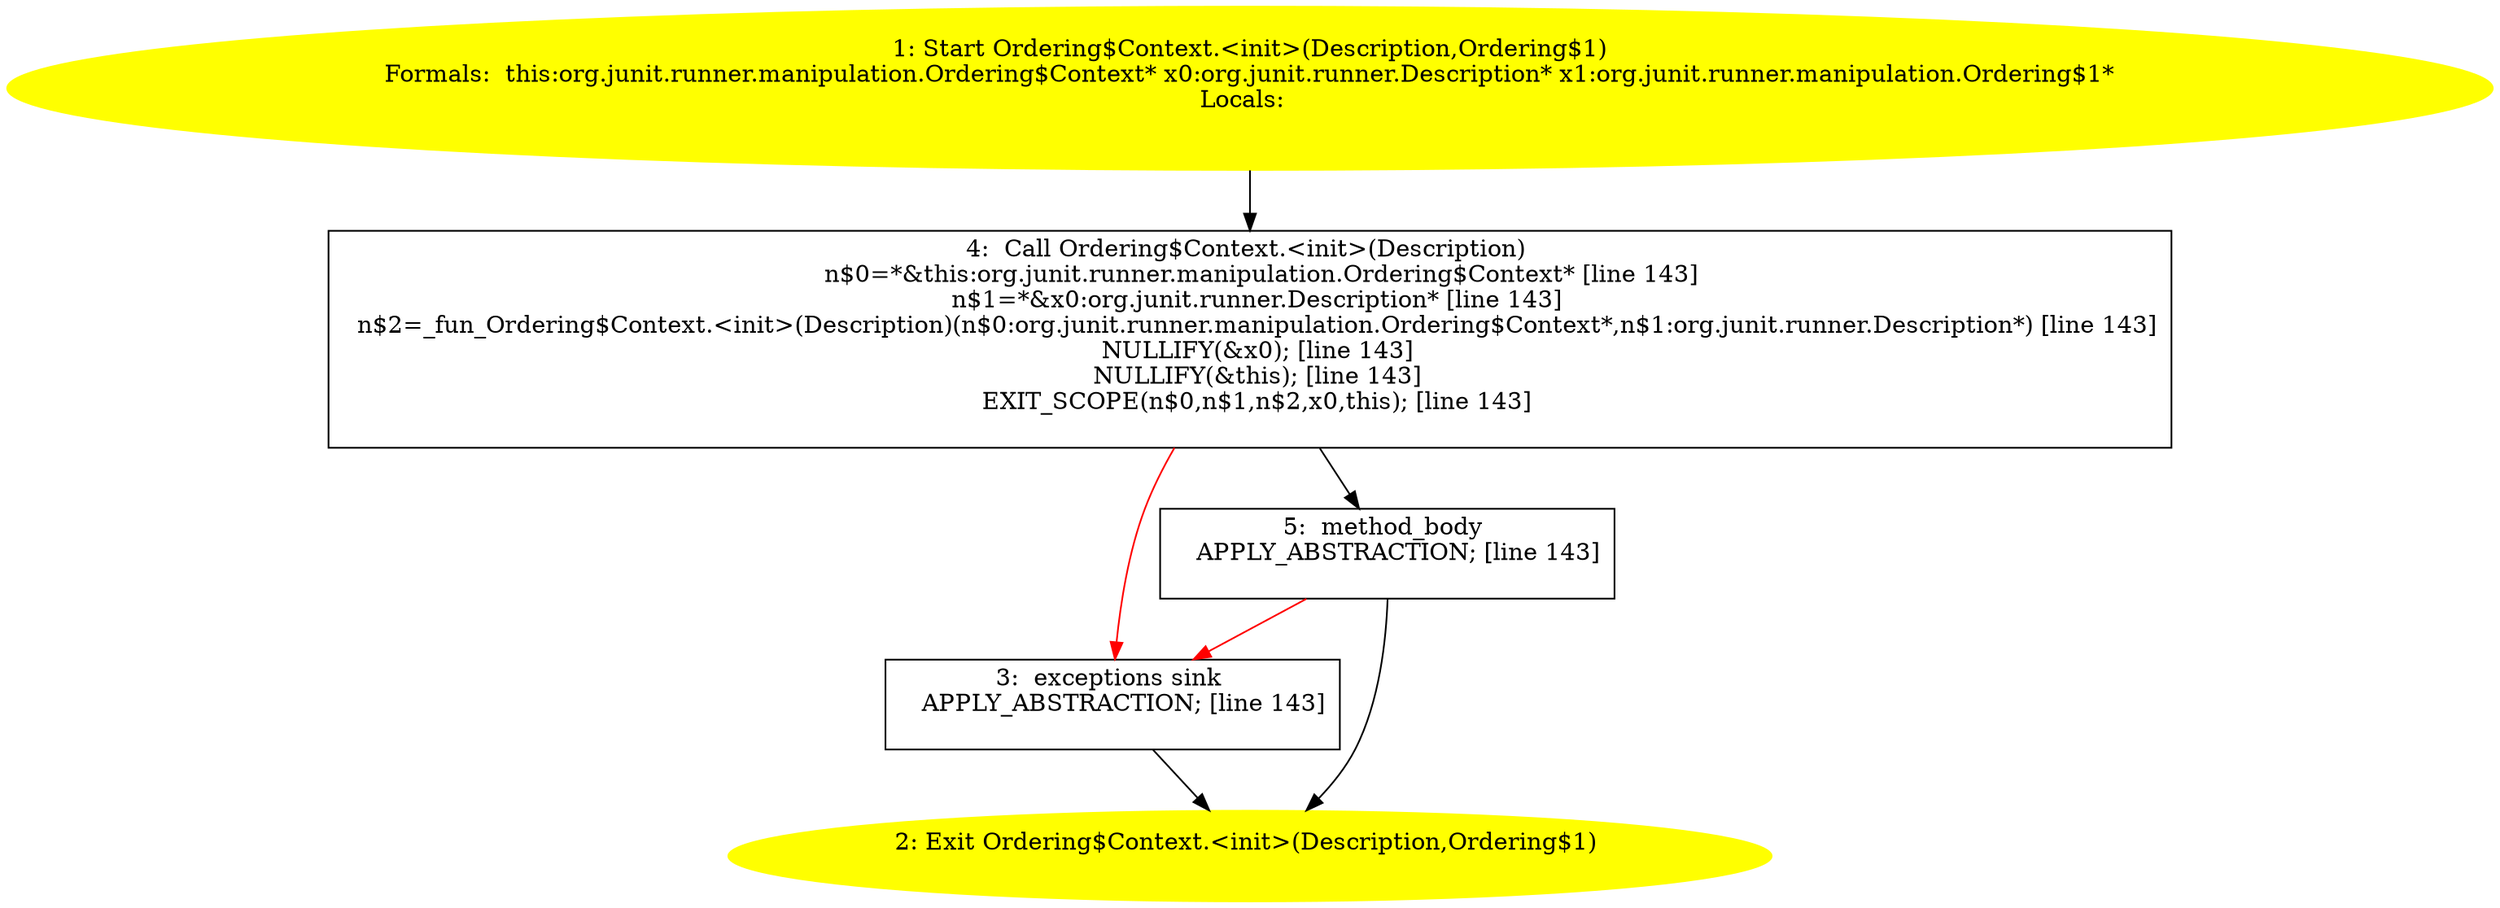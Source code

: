 /* @generated */
digraph cfg {
"org.junit.runner.manipulation.Ordering$Context.<init>(org.junit.runner.Description,org.junit.runner..e1424459443428638a09fa1c684e2595_1" [label="1: Start Ordering$Context.<init>(Description,Ordering$1)\nFormals:  this:org.junit.runner.manipulation.Ordering$Context* x0:org.junit.runner.Description* x1:org.junit.runner.manipulation.Ordering$1*\nLocals:  \n  " color=yellow style=filled]
	

	 "org.junit.runner.manipulation.Ordering$Context.<init>(org.junit.runner.Description,org.junit.runner..e1424459443428638a09fa1c684e2595_1" -> "org.junit.runner.manipulation.Ordering$Context.<init>(org.junit.runner.Description,org.junit.runner..e1424459443428638a09fa1c684e2595_4" ;
"org.junit.runner.manipulation.Ordering$Context.<init>(org.junit.runner.Description,org.junit.runner..e1424459443428638a09fa1c684e2595_2" [label="2: Exit Ordering$Context.<init>(Description,Ordering$1) \n  " color=yellow style=filled]
	

"org.junit.runner.manipulation.Ordering$Context.<init>(org.junit.runner.Description,org.junit.runner..e1424459443428638a09fa1c684e2595_3" [label="3:  exceptions sink \n   APPLY_ABSTRACTION; [line 143]\n " shape="box"]
	

	 "org.junit.runner.manipulation.Ordering$Context.<init>(org.junit.runner.Description,org.junit.runner..e1424459443428638a09fa1c684e2595_3" -> "org.junit.runner.manipulation.Ordering$Context.<init>(org.junit.runner.Description,org.junit.runner..e1424459443428638a09fa1c684e2595_2" ;
"org.junit.runner.manipulation.Ordering$Context.<init>(org.junit.runner.Description,org.junit.runner..e1424459443428638a09fa1c684e2595_4" [label="4:  Call Ordering$Context.<init>(Description) \n   n$0=*&this:org.junit.runner.manipulation.Ordering$Context* [line 143]\n  n$1=*&x0:org.junit.runner.Description* [line 143]\n  n$2=_fun_Ordering$Context.<init>(Description)(n$0:org.junit.runner.manipulation.Ordering$Context*,n$1:org.junit.runner.Description*) [line 143]\n  NULLIFY(&x0); [line 143]\n  NULLIFY(&this); [line 143]\n  EXIT_SCOPE(n$0,n$1,n$2,x0,this); [line 143]\n " shape="box"]
	

	 "org.junit.runner.manipulation.Ordering$Context.<init>(org.junit.runner.Description,org.junit.runner..e1424459443428638a09fa1c684e2595_4" -> "org.junit.runner.manipulation.Ordering$Context.<init>(org.junit.runner.Description,org.junit.runner..e1424459443428638a09fa1c684e2595_5" ;
	 "org.junit.runner.manipulation.Ordering$Context.<init>(org.junit.runner.Description,org.junit.runner..e1424459443428638a09fa1c684e2595_4" -> "org.junit.runner.manipulation.Ordering$Context.<init>(org.junit.runner.Description,org.junit.runner..e1424459443428638a09fa1c684e2595_3" [color="red" ];
"org.junit.runner.manipulation.Ordering$Context.<init>(org.junit.runner.Description,org.junit.runner..e1424459443428638a09fa1c684e2595_5" [label="5:  method_body \n   APPLY_ABSTRACTION; [line 143]\n " shape="box"]
	

	 "org.junit.runner.manipulation.Ordering$Context.<init>(org.junit.runner.Description,org.junit.runner..e1424459443428638a09fa1c684e2595_5" -> "org.junit.runner.manipulation.Ordering$Context.<init>(org.junit.runner.Description,org.junit.runner..e1424459443428638a09fa1c684e2595_2" ;
	 "org.junit.runner.manipulation.Ordering$Context.<init>(org.junit.runner.Description,org.junit.runner..e1424459443428638a09fa1c684e2595_5" -> "org.junit.runner.manipulation.Ordering$Context.<init>(org.junit.runner.Description,org.junit.runner..e1424459443428638a09fa1c684e2595_3" [color="red" ];
}
